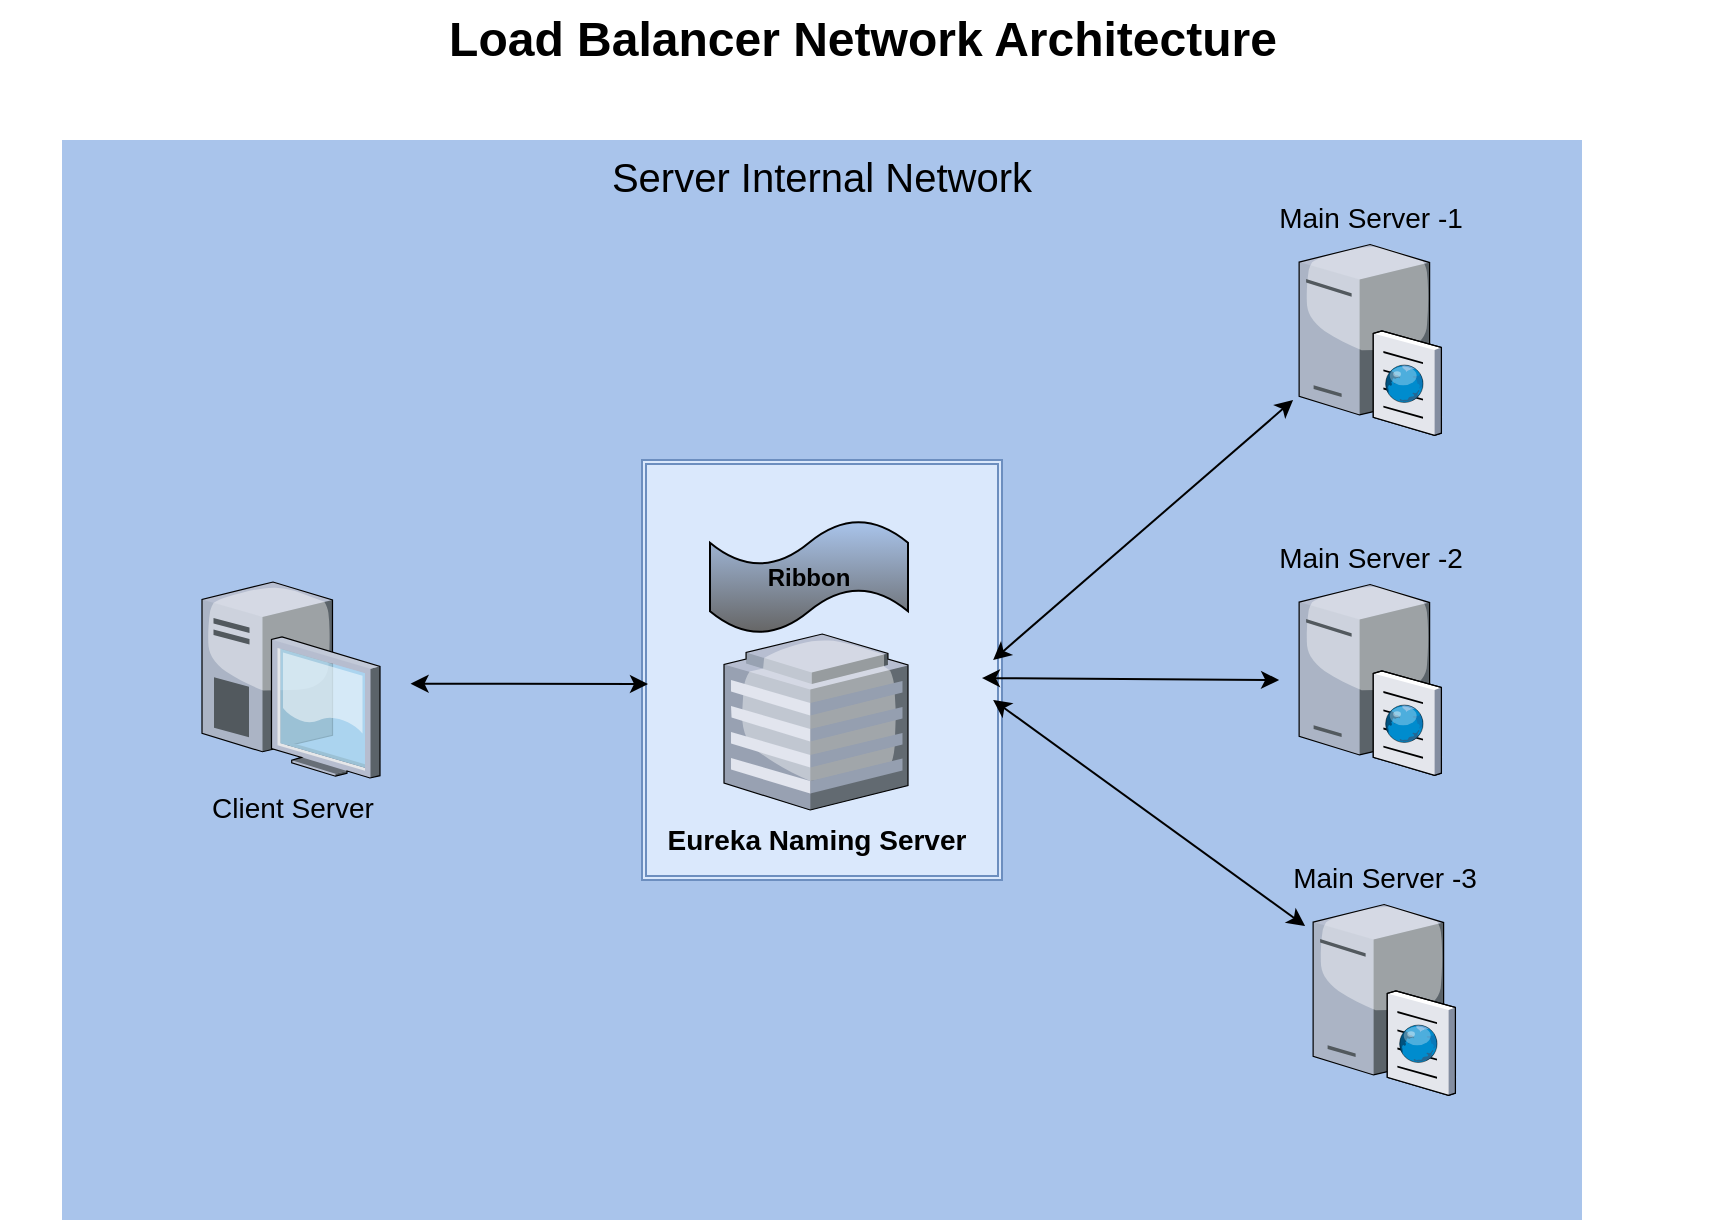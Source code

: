 <mxfile version="13.1.8" type="device"><diagram name="Page-1" id="e3a06f82-3646-2815-327d-82caf3d4e204"><mxGraphModel dx="1447" dy="750" grid="1" gridSize="10" guides="1" tooltips="1" connect="1" arrows="1" fold="1" page="1" pageScale="1.5" pageWidth="1169" pageHeight="826" background="none" math="0" shadow="0"><root><mxCell id="0" style=";html=1;"/><mxCell id="1" style=";html=1;" parent="0"/><mxCell id="6a7d8f32e03d9370-60" value="&lt;font style=&quot;font-size: 20px&quot;&gt;Server Internal Network&lt;/font&gt;" style="whiteSpace=wrap;html=1;fillColor=#A9C4EB;fontSize=14;strokeColor=none;verticalAlign=top;" parent="1" vertex="1"><mxGeometry x="530" y="100" width="760" height="540" as="geometry"/></mxCell><mxCell id="6a7d8f32e03d9370-4" value="Client Server" style="verticalLabelPosition=bottom;aspect=fixed;html=1;verticalAlign=top;strokeColor=none;shape=mxgraph.citrix.desktop;fillColor=#66B2FF;gradientColor=#0066CC;fontSize=14;" parent="1" vertex="1"><mxGeometry x="600" y="321.0" width="89" height="98" as="geometry"/></mxCell><mxCell id="6a7d8f32e03d9370-15" value="Main Server -2" style="verticalLabelPosition=top;aspect=fixed;html=1;verticalAlign=bottom;strokeColor=none;shape=mxgraph.citrix.cache_server;fillColor=#66B2FF;gradientColor=#0066CC;fontSize=14;labelPosition=center;align=center;" parent="1" vertex="1"><mxGeometry x="1148.56" y="320" width="71" height="97.5" as="geometry"/></mxCell><mxCell id="b28SNON5_dgKghYYO2RV-1" value="Main Server -1" style="verticalLabelPosition=top;aspect=fixed;html=1;verticalAlign=bottom;strokeColor=none;shape=mxgraph.citrix.cache_server;fillColor=#66B2FF;gradientColor=#0066CC;fontSize=14;labelPosition=center;align=center;" parent="1" vertex="1"><mxGeometry x="1148.56" y="150" width="71" height="97.5" as="geometry"/></mxCell><mxCell id="6a7d8f32e03d9370-62" value="Load Balancer Network Architecture" style="text;strokeColor=none;fillColor=none;html=1;fontSize=24;fontStyle=1;verticalAlign=middle;align=center;" parent="1" vertex="1"><mxGeometry x="499" y="30" width="861" height="40" as="geometry"/></mxCell><mxCell id="b28SNON5_dgKghYYO2RV-3" value="Main Server -3" style="verticalLabelPosition=top;aspect=fixed;html=1;verticalAlign=bottom;strokeColor=none;shape=mxgraph.citrix.cache_server;fillColor=#66B2FF;gradientColor=#0066CC;fontSize=14;labelPosition=center;align=center;" parent="1" vertex="1"><mxGeometry x="1155.56" y="480" width="71" height="97.5" as="geometry"/></mxCell><mxCell id="b28SNON5_dgKghYYO2RV-25" value="" style="shape=ext;double=1;rounded=0;whiteSpace=wrap;html=1;labelBackgroundColor=none;strokeColor=#6c8ebf;fillColor=#dae8fc;" parent="1" vertex="1"><mxGeometry x="820" y="260" width="180" height="210" as="geometry"/></mxCell><mxCell id="b28SNON5_dgKghYYO2RV-24" value="&lt;b&gt;Ribbon&lt;/b&gt;" style="shape=tape;whiteSpace=wrap;html=1;labelBackgroundColor=none;strokeColor=#000000;fillColor=#A9C4EB;gradientColor=#666666;" parent="1" vertex="1"><mxGeometry x="854" y="290" width="99" height="57" as="geometry"/></mxCell><mxCell id="6a7d8f32e03d9370-24" value="&lt;b&gt;Eureka Naming Server&lt;/b&gt;" style="verticalLabelPosition=bottom;html=1;verticalAlign=top;strokeColor=none;shape=mxgraph.citrix.hq_enterprise;fillColor=#66B2FF;gradientColor=#0066CC;fontSize=14;align=center;aspect=fixed;" parent="1" vertex="1"><mxGeometry x="861" y="347" width="92" height="88" as="geometry"/></mxCell><mxCell id="b28SNON5_dgKghYYO2RV-7" value="" style="endArrow=classic;startArrow=classic;html=1;" parent="1" edge="1"><mxGeometry width="50" height="50" relative="1" as="geometry"><mxPoint x="995.56" y="360" as="sourcePoint"/><mxPoint x="1145.56" y="230" as="targetPoint"/></mxGeometry></mxCell><mxCell id="b28SNON5_dgKghYYO2RV-10" value="" style="endArrow=classic;startArrow=classic;html=1;exitX=0.983;exitY=0.489;exitDx=0;exitDy=0;exitPerimeter=0;" parent="1" edge="1"><mxGeometry width="50" height="50" relative="1" as="geometry"><mxPoint x="989.996" y="369.032" as="sourcePoint"/><mxPoint x="1138.56" y="370" as="targetPoint"/></mxGeometry></mxCell><mxCell id="b28SNON5_dgKghYYO2RV-12" value="" style="endArrow=classic;startArrow=classic;html=1;" parent="1" edge="1"><mxGeometry width="50" height="50" relative="1" as="geometry"><mxPoint x="1151.56" y="493" as="sourcePoint"/><mxPoint x="995.56" y="380" as="targetPoint"/><Array as="points"><mxPoint x="1151.56" y="493"/></Array></mxGeometry></mxCell><mxCell id="b28SNON5_dgKghYYO2RV-6" value="" style="endArrow=classic;startArrow=classic;html=1;exitX=0.947;exitY=0.733;exitDx=0;exitDy=0;exitPerimeter=0;" parent="1" edge="1"><mxGeometry width="50" height="50" relative="1" as="geometry"><mxPoint x="704.283" y="371.834" as="sourcePoint"/><mxPoint x="823" y="372" as="targetPoint"/><Array as="points"/></mxGeometry></mxCell></root></mxGraphModel></diagram></mxfile>